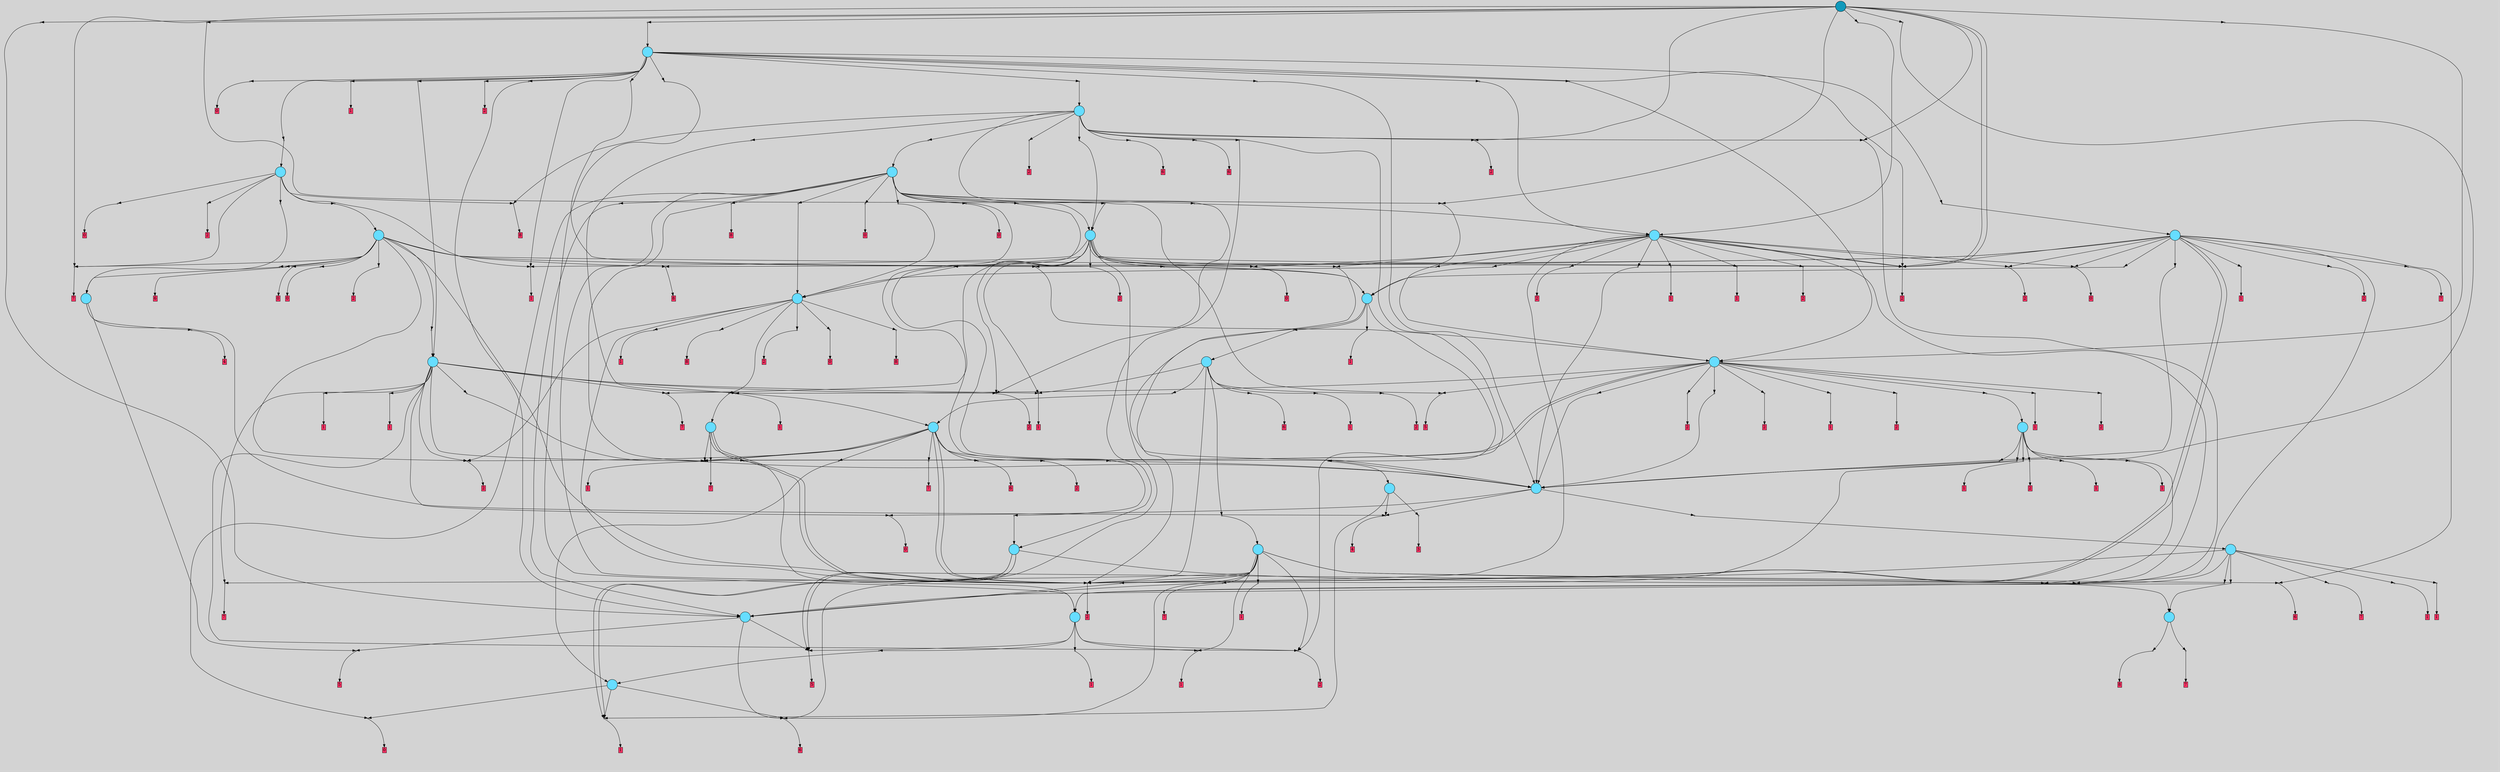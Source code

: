 // File exported with GEGELATI v1.3.1
// On the 2024-04-14 01:15:12
// With the File::TPGGraphDotExporter
digraph{
	graph[pad = "0.212, 0.055" bgcolor = lightgray]
	node[shape=circle style = filled label = ""]
		T0 [fillcolor="#66ddff"]
		T3 [fillcolor="#66ddff"]
		T4 [fillcolor="#66ddff"]
		T5 [fillcolor="#66ddff"]
		T7 [fillcolor="#66ddff"]
		T11 [fillcolor="#66ddff"]
		T31 [fillcolor="#66ddff"]
		T152 [fillcolor="#66ddff"]
		T160 [fillcolor="#66ddff"]
		T167 [fillcolor="#66ddff"]
		T172 [fillcolor="#66ddff"]
		T178 [fillcolor="#66ddff"]
		T216 [fillcolor="#66ddff"]
		T262 [fillcolor="#66ddff"]
		T268 [fillcolor="#66ddff"]
		T277 [fillcolor="#66ddff"]
		T289 [fillcolor="#66ddff"]
		T319 [fillcolor="#66ddff"]
		T435 [fillcolor="#66ddff"]
		T459 [fillcolor="#66ddff"]
		T487 [fillcolor="#66ddff"]
		T490 [fillcolor="#66ddff"]
		T537 [fillcolor="#66ddff"]
		T582 [fillcolor="#66ddff"]
		T608 [fillcolor="#66ddff"]
		T660 [fillcolor="#66ddff"]
		T726 [fillcolor="#1199bb"]
		P15915 [fillcolor="#cccccc" shape=point] //
		I15915 [shape=box style=invis label="4|6&4|3#4|4#4|0#4|5&#92;n7|3&3|1#2|7#3|0#4|5&#92;n2|6&1|0#4|4#0|0#4|0&#92;n3|5&0|1#4|2#3|0#3|7&#92;n3|3&4|3#2|0#0|7#0|1&#92;n3|4&4|2#0|7#4|4#3|0&#92;n1|3&0|1#2|1#2|4#0|2&#92;n7|2&4|6#2|3#3|4#2|6&#92;n2|7&2|0#2|6#0|7#4|1&#92;n"]
		P15915 -> I15915[style=invis]
		A9990 [fillcolor="#ff3366" shape=box margin=0.03 width=0 height=0 label="0"]
		T0 -> P15915 -> A9990
		P15916 [fillcolor="#cccccc" shape=point] //
		I15916 [shape=box style=invis label="3|1&2|7#0|3#1|5#1|7&#92;n7|7&3|0#3|7#0|0#2|0&#92;n5|0&1|4#2|6#4|6#4|4&#92;n3|3&2|4#1|1#4|0#4|3&#92;n4|7&1|6#4|5#0|0#0|3&#92;n6|6&1|6#0|7#1|4#3|3&#92;n"]
		P15916 -> I15916[style=invis]
		A9991 [fillcolor="#ff3366" shape=box margin=0.03 width=0 height=0 label="1"]
		T0 -> P15916 -> A9991
		P15917 [fillcolor="#cccccc" shape=point] //
		I15917 [shape=box style=invis label="7|1&3|3#3|3#0|7#4|3&#92;n7|7&1|7#0|6#2|3#4|5&#92;n1|0&3|3#2|0#1|0#2|3&#92;n7|7&1|4#2|7#3|0#2|3&#92;n0|7&2|1#2|5#1|4#0|4&#92;n1|6&2|2#1|7#3|0#4|3&#92;n2|3&4|2#1|5#1|5#1|3&#92;n0|2&1|2#3|0#3|4#1|6&#92;n"]
		P15917 -> I15917[style=invis]
		A9992 [fillcolor="#ff3366" shape=box margin=0.03 width=0 height=0 label="3"]
		T3 -> P15917 -> A9992
		P15918 [fillcolor="#cccccc" shape=point] //
		I15918 [shape=box style=invis label="3|3&3|5#2|0#3|2#4|0&#92;n1|1&2|2#2|2#3|2#3|0&#92;n4|2&1|1#4|7#0|0#0|4&#92;n0|6&0|3#1|0#2|0#0|2&#92;n7|7&3|0#0|7#4|1#4|3&#92;n0|3&1|7#2|3#3|2#2|4&#92;n6|6&2|5#0|0#3|3#1|2&#92;n3|0&1|5#4|6#2|7#0|1&#92;n1|3&1|2#2|1#0|7#4|4&#92;n6|2&0|4#1|3#3|0#1|6&#92;n"]
		P15918 -> I15918[style=invis]
		A9993 [fillcolor="#ff3366" shape=box margin=0.03 width=0 height=0 label="4"]
		T3 -> P15918 -> A9993
		P15919 [fillcolor="#cccccc" shape=point] //
		I15919 [shape=box style=invis label="5|5&2|2#2|5#2|7#0|1&#92;n5|2&0|7#0|3#0|3#1|4&#92;n5|2&2|0#3|1#4|3#0|6&#92;n5|1&3|2#4|5#3|5#0|4&#92;n4|3&1|1#0|6#4|4#3|2&#92;n3|5&1|5#2|6#3|0#3|5&#92;n4|2&1|6#2|1#4|1#4|4&#92;n"]
		P15919 -> I15919[style=invis]
		A9994 [fillcolor="#ff3366" shape=box margin=0.03 width=0 height=0 label="4"]
		T4 -> P15919 -> A9994
		P15920 [fillcolor="#cccccc" shape=point] //
		I15920 [shape=box style=invis label="1|6&1|7#1|4#1|6#3|3&#92;n2|0&1|3#4|5#4|4#0|0&#92;n0|3&1|6#2|4#4|2#2|1&#92;n5|7&1|0#3|6#1|3#1|4&#92;n"]
		P15920 -> I15920[style=invis]
		A9995 [fillcolor="#ff3366" shape=box margin=0.03 width=0 height=0 label="5"]
		T4 -> P15920 -> A9995
		P15921 [fillcolor="#cccccc" shape=point] //
		I15921 [shape=box style=invis label="4|2&0|5#1|7#1|7#4|4&#92;n1|1&3|0#4|3#0|5#1|6&#92;n3|0&1|5#3|5#4|7#0|0&#92;n5|6&3|5#4|2#0|7#2|2&#92;n5|4&2|7#1|6#0|0#4|6&#92;n2|4&3|2#3|7#2|4#3|2&#92;n6|2&4|1#1|1#1|4#1|6&#92;n2|4&1|5#3|0#3|4#2|4&#92;n6|6&2|5#4|7#1|6#0|7&#92;n"]
		P15921 -> I15921[style=invis]
		A9996 [fillcolor="#ff3366" shape=box margin=0.03 width=0 height=0 label="5"]
		T5 -> P15921 -> A9996
		P15922 [fillcolor="#cccccc" shape=point] //
		I15922 [shape=box style=invis label="6|0&0|1#0|7#4|0#2|7&#92;n7|6&3|4#0|3#3|0#2|6&#92;n6|4&3|6#1|0#2|2#1|7&#92;n7|1&2|3#4|5#2|4#4|6&#92;n"]
		P15922 -> I15922[style=invis]
		A9997 [fillcolor="#ff3366" shape=box margin=0.03 width=0 height=0 label="6"]
		T5 -> P15922 -> A9997
		P15923 [fillcolor="#cccccc" shape=point] //
		I15923 [shape=box style=invis label="7|2&2|4#3|5#2|6#1|4&#92;n1|2&3|7#4|5#1|4#4|2&#92;n3|7&4|3#4|5#4|1#3|6&#92;n"]
		P15923 -> I15923[style=invis]
		A9998 [fillcolor="#ff3366" shape=box margin=0.03 width=0 height=0 label="7"]
		T7 -> P15923 -> A9998
		P15924 [fillcolor="#cccccc" shape=point] //
		I15924 [shape=box style=invis label="7|5&0|3#0|2#0|6#1|0&#92;n2|0&4|0#1|4#3|5#1|6&#92;n3|3&1|1#1|2#1|3#0|4&#92;n0|4&3|3#0|6#0|7#1|0&#92;n5|7&2|4#3|6#0|7#2|1&#92;n0|1&3|5#0|1#4|7#3|2&#92;n0|3&1|2#4|7#1|1#0|0&#92;n3|3&1|6#2|0#0|1#0|3&#92;n3|6&1|6#0|3#1|2#2|3&#92;n3|5&2|1#2|5#3|0#4|5&#92;n"]
		P15924 -> I15924[style=invis]
		A9999 [fillcolor="#ff3366" shape=box margin=0.03 width=0 height=0 label="8"]
		T7 -> P15924 -> A9999
		T0 -> P15922
		T3 -> P15916
		T4 -> P15918
		T5 -> P15920
		P15925 [fillcolor="#cccccc" shape=point] //
		I15925 [shape=box style=invis label="5|0&3|4#4|7#1|7#3|5&#92;n6|5&4|6#1|6#2|6#0|5&#92;n7|7&4|0#4|5#3|6#3|3&#92;n2|7&0|6#1|2#3|6#1|1&#92;n6|7&0|0#0|1#4|2#0|7&#92;n4|4&1|6#4|5#1|4#0|6&#92;n2|6&1|1#4|7#1|2#2|6&#92;n"]
		P15925 -> I15925[style=invis]
		A10000 [fillcolor="#ff3366" shape=box margin=0.03 width=0 height=0 label="1"]
		T11 -> P15925 -> A10000
		P15926 [fillcolor="#cccccc" shape=point] //
		I15926 [shape=box style=invis label="1|4&0|2#1|4#1|7#0|4&#92;n"]
		P15926 -> I15926[style=invis]
		A10001 [fillcolor="#ff3366" shape=box margin=0.03 width=0 height=0 label="2"]
		T11 -> P15926 -> A10001
		T11 -> P15921
		P15927 [fillcolor="#cccccc" shape=point] //
		I15927 [shape=box style=invis label="0|6&2|0#3|7#0|5#4|5&#92;n6|4&3|6#1|0#2|2#1|7&#92;n7|6&3|4#0|3#3|0#2|6&#92;n7|1&2|3#4|5#2|4#4|6&#92;n"]
		P15927 -> I15927[style=invis]
		T11 -> P15927 -> T0
		P15928 [fillcolor="#cccccc" shape=point] //
		I15928 [shape=box style=invis label="3|1&2|7#0|3#1|5#1|7&#92;n7|7&3|0#3|7#0|0#2|0&#92;n5|0&1|4#0|6#4|6#4|4&#92;n6|7&1|2#4|0#3|1#2|5&#92;n3|3&2|4#1|1#4|0#4|3&#92;n4|7&1|6#4|5#0|0#0|3&#92;n"]
		P15928 -> I15928[style=invis]
		A10002 [fillcolor="#ff3366" shape=box margin=0.03 width=0 height=0 label="1"]
		T11 -> P15928 -> A10002
		P15929 [fillcolor="#cccccc" shape=point] //
		I15929 [shape=box style=invis label="4|7&2|6#1|5#3|5#3|3&#92;n7|7&1|1#4|6#0|1#3|7&#92;n1|5&0|5#0|6#1|2#3|5&#92;n0|0&4|5#0|7#0|4#0|1&#92;n4|7&1|0#3|6#1|4#3|4&#92;n1|7&4|0#1|1#1|0#3|0&#92;n2|2&0|7#1|3#4|3#1|7&#92;n1|1&0|1#2|0#0|3#4|4&#92;n"]
		P15929 -> I15929[style=invis]
		T31 -> P15929 -> T7
		T31 -> P15921
		T31 -> P15916
		T31 -> P15916
		T31 -> P15921
		P15930 [fillcolor="#cccccc" shape=point] //
		I15930 [shape=box style=invis label="6|0&3|5#2|6#4|0#0|0&#92;n3|4&0|2#1|4#1|7#0|4&#92;n4|2&2|7#1|7#0|2#2|2&#92;n"]
		P15930 -> I15930[style=invis]
		A10003 [fillcolor="#ff3366" shape=box margin=0.03 width=0 height=0 label="2"]
		T152 -> P15930 -> A10003
		P15931 [fillcolor="#cccccc" shape=point] //
		I15931 [shape=box style=invis label="7|5&3|7#2|4#3|7#3|3&#92;n6|0&3|4#0|6#4|7#4|4&#92;n4|6&2|4#3|4#2|3#1|1&#92;n0|4&1|0#1|4#2|2#0|5&#92;n"]
		P15931 -> I15931[style=invis]
		A10004 [fillcolor="#ff3366" shape=box margin=0.03 width=0 height=0 label="1"]
		T152 -> P15931 -> A10004
		P15932 [fillcolor="#cccccc" shape=point] //
		I15932 [shape=box style=invis label="7|1&1|3#3|6#4|6#0|1&#92;n0|0&0|7#3|2#0|0#0|4&#92;n2|6&1|6#0|5#4|1#0|5&#92;n"]
		P15932 -> I15932[style=invis]
		A10005 [fillcolor="#ff3366" shape=box margin=0.03 width=0 height=0 label="7"]
		T152 -> P15932 -> A10005
		P15933 [fillcolor="#cccccc" shape=point] //
		I15933 [shape=box style=invis label="0|1&1|4#3|3#4|2#4|2&#92;n1|2&1|1#0|6#4|4#0|0&#92;n0|0&3|6#1|1#1|2#2|7&#92;n7|2&4|7#1|4#0|6#2|7&#92;n"]
		P15933 -> I15933[style=invis]
		T152 -> P15933 -> T11
		T152 -> P15930
		T160 -> P15930
		P15934 [fillcolor="#cccccc" shape=point] //
		I15934 [shape=box style=invis label="6|0&3|4#0|6#4|7#4|4&#92;n7|6&3|2#2|3#2|1#2|7&#92;n7|5&3|7#2|4#3|7#3|3&#92;n0|4&1|0#1|4#2|2#1|5&#92;n"]
		P15934 -> I15934[style=invis]
		A10006 [fillcolor="#ff3366" shape=box margin=0.03 width=0 height=0 label="1"]
		T160 -> P15934 -> A10006
		P15935 [fillcolor="#cccccc" shape=point] //
		I15935 [shape=box style=invis label="1|4&0|2#3|4#1|7#0|4&#92;n1|5&3|4#0|6#4|1#2|2&#92;n"]
		P15935 -> I15935[style=invis]
		T160 -> P15935 -> T5
		P15936 [fillcolor="#cccccc" shape=point] //
		I15936 [shape=box style=invis label="6|4&3|5#0|6#2|1#0|7&#92;n4|0&4|4#3|1#4|4#0|3&#92;n7|6&1|0#2|4#3|3#1|2&#92;n3|2&2|7#2|2#3|6#2|2&#92;n"]
		P15936 -> I15936[style=invis]
		A10007 [fillcolor="#ff3366" shape=box margin=0.03 width=0 height=0 label="7"]
		T160 -> P15936 -> A10007
		P15937 [fillcolor="#cccccc" shape=point] //
		I15937 [shape=box style=invis label="1|1&0|5#3|1#3|4#0|2&#92;n7|5&3|7#0|3#1|0#1|1&#92;n0|0&0|2#3|2#1|5#0|4&#92;n"]
		P15937 -> I15937[style=invis]
		T160 -> P15937 -> T7
		P15938 [fillcolor="#cccccc" shape=point] //
		I15938 [shape=box style=invis label="3|2&1|1#2|4#1|1#3|5&#92;n3|1&3|7#1|6#3|7#1|6&#92;n4|7&3|7#0|2#4|6#1|7&#92;n3|7&2|0#0|2#1|0#4|2&#92;n1|4&0|0#2|0#0|3#4|4&#92;n2|2&0|7#1|3#4|3#1|7&#92;n0|0&2|1#1|3#2|0#0|1&#92;n7|4&1|3#2|3#2|7#1|4&#92;n0|5&4|5#3|1#0|1#1|5&#92;n4|7&1|0#4|6#1|3#3|3&#92;n"]
		P15938 -> I15938[style=invis]
		T160 -> P15938 -> T11
		P15939 [fillcolor="#cccccc" shape=point] //
		I15939 [shape=box style=invis label="7|0&3|0#3|7#0|0#2|0&#92;n3|1&2|7#0|3#1|5#4|7&#92;n3|3&2|4#1|1#4|0#4|3&#92;n4|7&1|6#0|5#0|0#0|3&#92;n4|3&3|3#0|5#2|6#0|7&#92;n"]
		P15939 -> I15939[style=invis]
		A10008 [fillcolor="#ff3366" shape=box margin=0.03 width=0 height=0 label="1"]
		T160 -> P15939 -> A10008
		P15940 [fillcolor="#cccccc" shape=point] //
		I15940 [shape=box style=invis label="1|4&0|2#3|4#2|7#3|4&#92;n3|5&3|0#0|4#1|7#0|0&#92;n3|0&2|2#4|1#2|2#4|4&#92;n"]
		P15940 -> I15940[style=invis]
		T167 -> P15940 -> T5
		P15941 [fillcolor="#cccccc" shape=point] //
		I15941 [shape=box style=invis label="4|2&2|4#3|5#1|6#3|5&#92;n5|0&0|5#1|1#1|2#1|1&#92;n5|1&0|7#2|6#4|1#4|5&#92;n"]
		P15941 -> I15941[style=invis]
		A10009 [fillcolor="#ff3366" shape=box margin=0.03 width=0 height=0 label="7"]
		T167 -> P15941 -> A10009
		T167 -> P15926
		T167 -> P15925
		P15942 [fillcolor="#cccccc" shape=point] //
		I15942 [shape=box style=invis label="4|5&1|5#4|2#0|3#4|5&#92;n1|4&3|1#0|1#2|3#0|4&#92;n6|7&0|0#0|1#4|1#0|0&#92;n6|0&3|4#4|7#1|1#0|5&#92;n2|7&3|6#1|2#3|6#1|1&#92;n"]
		P15942 -> I15942[style=invis]
		A10010 [fillcolor="#ff3366" shape=box margin=0.03 width=0 height=0 label="1"]
		T167 -> P15942 -> A10010
		T167 -> P15930
		P15943 [fillcolor="#cccccc" shape=point] //
		I15943 [shape=box style=invis label="1|2&3|5#4|5#1|4#4|2&#92;n0|2&0|4#3|5#0|4#3|6&#92;n6|0&0|2#3|4#2|7#2|7&#92;n0|4&3|1#0|2#2|0#1|7&#92;n"]
		P15943 -> I15943[style=invis]
		A10011 [fillcolor="#ff3366" shape=box margin=0.03 width=0 height=0 label="7"]
		T167 -> P15943 -> A10011
		T167 -> P15922
		T167 -> P15935
		P15944 [fillcolor="#cccccc" shape=point] //
		I15944 [shape=box style=invis label="3|1&3|2#4|6#4|6#4|7&#92;n2|7&4|5#1|2#3|2#3|7&#92;n3|7&3|3#3|7#1|3#4|4&#92;n3|4&2|7#0|1#2|2#1|4&#92;n3|5&3|0#1|5#4|7#4|5&#92;n"]
		P15944 -> I15944[style=invis]
		A10012 [fillcolor="#ff3366" shape=box margin=0.03 width=0 height=0 label="6"]
		T167 -> P15944 -> A10012
		P15945 [fillcolor="#cccccc" shape=point] //
		I15945 [shape=box style=invis label="7|5&3|0#2|7#3|5#0|6&#92;n1|0&3|4#4|3#0|6#3|4&#92;n2|3&1|3#0|3#4|4#0|6&#92;n"]
		P15945 -> I15945[style=invis]
		A10013 [fillcolor="#ff3366" shape=box margin=0.03 width=0 height=0 label="2"]
		T172 -> P15945 -> A10013
		P15946 [fillcolor="#cccccc" shape=point] //
		I15946 [shape=box style=invis label="4|0&2|2#0|3#4|4#1|1&#92;n6|4&1|6#2|1#2|2#1|0&#92;n2|6&2|2#0|2#3|3#4|3&#92;n6|6&3|0#2|2#2|5#4|2&#92;n"]
		P15946 -> I15946[style=invis]
		A10014 [fillcolor="#ff3366" shape=box margin=0.03 width=0 height=0 label="0"]
		T172 -> P15946 -> A10014
		P15947 [fillcolor="#cccccc" shape=point] //
		I15947 [shape=box style=invis label="4|2&3|7#1|7#0|2#2|2&#92;n3|4&0|2#1|4#1|7#0|4&#92;n6|0&3|5#2|6#4|0#0|0&#92;n5|7&4|1#0|6#3|4#0|5&#92;n"]
		P15947 -> I15947[style=invis]
		A10015 [fillcolor="#ff3366" shape=box margin=0.03 width=0 height=0 label="2"]
		T172 -> P15947 -> A10015
		P15948 [fillcolor="#cccccc" shape=point] //
		I15948 [shape=box style=invis label="3|2&1|1#2|4#1|1#3|5&#92;n3|1&3|7#1|6#3|7#1|6&#92;n4|7&1|0#4|6#1|3#3|4&#92;n1|4&0|0#2|0#0|3#4|4&#92;n2|2&0|7#1|3#4|3#1|7&#92;n1|2&4|4#4|4#1|7#3|1&#92;n0|0&2|1#1|3#2|0#0|6&#92;n3|7&2|0#0|2#1|0#4|2&#92;n0|5&4|5#3|1#0|1#1|5&#92;n"]
		P15948 -> I15948[style=invis]
		A10016 [fillcolor="#ff3366" shape=box margin=0.03 width=0 height=0 label="8"]
		T172 -> P15948 -> A10016
		P15949 [fillcolor="#cccccc" shape=point] //
		I15949 [shape=box style=invis label="6|3&4|7#0|0#0|0#2|5&#92;n7|0&1|0#4|2#0|6#2|6&#92;n6|1&1|0#4|0#2|6#3|3&#92;n0|7&4|4#1|7#2|4#2|2&#92;n7|7&0|3#0|4#3|2#1|1&#92;n2|1&1|4#0|5#4|5#0|6&#92;n0|6&2|3#3|7#0|7#1|2&#92;n6|7&1|2#4|6#1|5#1|2&#92;n"]
		P15949 -> I15949[style=invis]
		T172 -> P15949 -> T152
		P15950 [fillcolor="#cccccc" shape=point] //
		I15950 [shape=box style=invis label="7|5&4|5#3|4#4|0#4|3&#92;n6|5&4|6#1|6#2|6#0|5&#92;n2|7&0|6#1|2#3|6#1|1&#92;n5|0&3|4#4|7#1|7#3|5&#92;n6|7&0|0#0|1#4|2#0|7&#92;n4|4&1|6#4|5#1|4#0|6&#92;n2|4&1|1#4|7#1|2#2|6&#92;n"]
		P15950 -> I15950[style=invis]
		A10017 [fillcolor="#ff3366" shape=box margin=0.03 width=0 height=0 label="1"]
		T172 -> P15950 -> A10017
		T172 -> P15930
		P15951 [fillcolor="#cccccc" shape=point] //
		I15951 [shape=box style=invis label="3|2&1|1#2|4#1|1#3|5&#92;n1|4&0|0#2|0#0|3#4|4&#92;n3|7&2|0#0|2#1|0#4|7&#92;n3|1&3|7#1|6#3|7#1|6&#92;n2|2&0|7#1|3#4|3#1|7&#92;n0|0&2|1#1|3#2|0#0|1&#92;n7|6&2|6#4|4#4|4#2|0&#92;n4|7&1|0#4|6#1|3#3|4&#92;n0|5&4|5#3|1#0|1#1|5&#92;n"]
		P15951 -> I15951[style=invis]
		A10018 [fillcolor="#ff3366" shape=box margin=0.03 width=0 height=0 label="8"]
		T172 -> P15951 -> A10018
		P15952 [fillcolor="#cccccc" shape=point] //
		I15952 [shape=box style=invis label="7|4&1|3#2|3#2|7#1|4&#92;n5|6&4|4#0|2#4|4#4|6&#92;n3|7&2|0#0|2#1|0#4|2&#92;n1|4&0|0#2|0#0|3#4|4&#92;n4|7&3|1#0|2#4|6#1|7&#92;n2|2&0|7#1|3#4|3#1|7&#92;n0|0&2|3#1|3#2|0#0|1&#92;n3|2&1|1#2|4#1|1#3|5&#92;n0|5&4|5#3|1#0|1#1|5&#92;n4|7&1|0#4|6#1|3#3|3&#92;n"]
		P15952 -> I15952[style=invis]
		T178 -> P15952 -> T160
		T178 -> P15918
		P15953 [fillcolor="#cccccc" shape=point] //
		I15953 [shape=box style=invis label="6|6&3|6#2|2#3|5#4|2&#92;n2|6&0|5#0|6#1|2#0|7&#92;n2|6&2|2#2|2#3|3#4|3&#92;n"]
		P15953 -> I15953[style=invis]
		A10019 [fillcolor="#ff3366" shape=box margin=0.03 width=0 height=0 label="0"]
		T178 -> P15953 -> A10019
		T216 -> P15930
		P15954 [fillcolor="#cccccc" shape=point] //
		I15954 [shape=box style=invis label="3|2&3|0#3|6#0|6#4|7&#92;n3|0&0|6#2|4#0|2#3|0&#92;n0|4&3|5#1|3#3|3#3|3&#92;n6|5&2|4#4|3#3|7#2|4&#92;n1|0&1|0#1|3#1|5#0|6&#92;n2|7&4|5#1|2#4|1#3|7&#92;n"]
		P15954 -> I15954[style=invis]
		A10020 [fillcolor="#ff3366" shape=box margin=0.03 width=0 height=0 label="6"]
		T216 -> P15954 -> A10020
		P15955 [fillcolor="#cccccc" shape=point] //
		I15955 [shape=box style=invis label="4|1&0|3#0|6#0|5#4|3&#92;n0|1&4|0#1|3#3|5#3|3&#92;n6|1&2|0#2|4#3|4#2|0&#92;n4|0&4|5#2|0#2|3#1|7&#92;n6|4&4|7#3|7#4|7#4|7&#92;n"]
		P15955 -> I15955[style=invis]
		T216 -> P15955 -> T178
		P15956 [fillcolor="#cccccc" shape=point] //
		I15956 [shape=box style=invis label="3|3&0|1#1|3#1|7#2|1&#92;n5|0&2|7#0|2#2|1#3|3&#92;n2|6&3|1#1|6#4|3#3|2&#92;n"]
		P15956 -> I15956[style=invis]
		A10021 [fillcolor="#ff3366" shape=box margin=0.03 width=0 height=0 label="2"]
		T216 -> P15956 -> A10021
		P15957 [fillcolor="#cccccc" shape=point] //
		I15957 [shape=box style=invis label="5|7&0|5#0|0#0|4#2|1&#92;n7|2&2|4#2|5#2|6#1|4&#92;n1|2&3|7#4|5#1|4#4|2&#92;n"]
		P15957 -> I15957[style=invis]
		A10022 [fillcolor="#ff3366" shape=box margin=0.03 width=0 height=0 label="7"]
		T216 -> P15957 -> A10022
		T216 -> P15947
		T216 -> P15931
		T216 -> P15931
		T216 -> P15930
		P15958 [fillcolor="#cccccc" shape=point] //
		I15958 [shape=box style=invis label="5|0&3|4#4|7#1|7#3|5&#92;n6|5&4|6#1|6#2|6#0|5&#92;n7|7&4|0#4|5#3|6#3|3&#92;n4|4&1|6#4|5#1|4#0|6&#92;n2|6&1|1#4|7#1|2#2|6&#92;n6|7&0|0#0|1#4|5#0|7&#92;n3|5&3|7#3|4#1|4#4|7&#92;n"]
		P15958 -> I15958[style=invis]
		T216 -> P15958 -> T0
		T262 -> P15930
		P15959 [fillcolor="#cccccc" shape=point] //
		I15959 [shape=box style=invis label="2|5&3|4#2|3#4|7#1|6&#92;n5|0&2|5#3|4#0|3#0|4&#92;n3|2&0|0#4|2#3|2#0|1&#92;n5|1&2|1#3|5#4|1#0|7&#92;n"]
		P15959 -> I15959[style=invis]
		A10023 [fillcolor="#ff3366" shape=box margin=0.03 width=0 height=0 label="6"]
		T262 -> P15959 -> A10023
		P15960 [fillcolor="#cccccc" shape=point] //
		I15960 [shape=box style=invis label="5|2&3|0#3|0#2|2#1|3&#92;n0|4&1|5#4|4#2|1#0|7&#92;n3|4&1|1#2|2#3|7#2|6&#92;n7|6&4|1#1|0#3|6#4|3&#92;n2|0&2|1#3|1#0|7#4|7&#92;n1|2&4|6#2|7#2|0#4|5&#92;n4|6&3|4#4|5#3|2#2|1&#92;n2|2&3|1#4|1#4|4#3|3&#92;n"]
		P15960 -> I15960[style=invis]
		A10024 [fillcolor="#ff3366" shape=box margin=0.03 width=0 height=0 label="1"]
		T262 -> P15960 -> A10024
		P15961 [fillcolor="#cccccc" shape=point] //
		I15961 [shape=box style=invis label="3|2&1|1#2|4#1|1#3|5&#92;n1|4&0|0#2|0#0|3#4|4&#92;n3|1&3|7#1|6#3|7#1|6&#92;n2|2&0|7#1|3#4|3#1|7&#92;n4|7&3|0#4|6#1|3#3|4&#92;n7|6&2|6#4|4#4|4#2|0&#92;n0|0&2|1#1|3#2|0#0|1&#92;n0|5&4|5#3|1#0|1#1|5&#92;n"]
		P15961 -> I15961[style=invis]
		T262 -> P15961 -> T216
		P15962 [fillcolor="#cccccc" shape=point] //
		I15962 [shape=box style=invis label="3|0&1|3#4|6#3|4#3|0&#92;n7|6&1|5#4|3#1|2#2|2&#92;n3|6&0|5#4|2#1|5#4|2&#92;n6|4&2|4#4|3#2|2#1|2&#92;n"]
		P15962 -> I15962[style=invis]
		T262 -> P15962 -> T167
		P15963 [fillcolor="#cccccc" shape=point] //
		I15963 [shape=box style=invis label="6|0&0|5#2|6#4|6#0|0&#92;n"]
		P15963 -> I15963[style=invis]
		A10025 [fillcolor="#ff3366" shape=box margin=0.03 width=0 height=0 label="2"]
		T262 -> P15963 -> A10025
		P15964 [fillcolor="#cccccc" shape=point] //
		I15964 [shape=box style=invis label="5|0&3|4#4|7#1|7#3|5&#92;n6|5&4|6#1|6#2|6#0|5&#92;n2|6&1|1#4|7#1|2#2|6&#92;n6|7&0|0#0|1#4|2#0|7&#92;n4|7&1|6#4|5#1|4#0|6&#92;n7|7&4|0#4|5#3|6#3|3&#92;n"]
		P15964 -> I15964[style=invis]
		A10026 [fillcolor="#ff3366" shape=box margin=0.03 width=0 height=0 label="1"]
		T262 -> P15964 -> A10026
		P15965 [fillcolor="#cccccc" shape=point] //
		I15965 [shape=box style=invis label="0|0&2|2#4|6#4|6#1|4&#92;n5|1&0|7#2|6#4|1#4|5&#92;n6|2&2|4#3|5#1|6#3|5&#92;n"]
		P15965 -> I15965[style=invis]
		A10027 [fillcolor="#ff3366" shape=box margin=0.03 width=0 height=0 label="7"]
		T268 -> P15965 -> A10027
		T268 -> P15926
		T268 -> P15964
		P15966 [fillcolor="#cccccc" shape=point] //
		I15966 [shape=box style=invis label="6|0&3|4#4|7#1|1#0|5&#92;n1|4&3|6#0|1#2|3#0|4&#92;n2|7&0|6#1|2#3|6#1|1&#92;n4|5&1|5#4|2#0|3#4|5&#92;n6|7&0|0#0|1#4|1#0|0&#92;n"]
		P15966 -> I15966[style=invis]
		A10028 [fillcolor="#ff3366" shape=box margin=0.03 width=0 height=0 label="1"]
		T268 -> P15966 -> A10028
		P15967 [fillcolor="#cccccc" shape=point] //
		I15967 [shape=box style=invis label="2|6&3|6#1|6#4|3#3|2&#92;n4|2&0|7#1|7#0|2#2|2&#92;n6|0&3|5#2|6#4|0#0|0&#92;n"]
		P15967 -> I15967[style=invis]
		A10029 [fillcolor="#ff3366" shape=box margin=0.03 width=0 height=0 label="2"]
		T268 -> P15967 -> A10029
		P15968 [fillcolor="#cccccc" shape=point] //
		I15968 [shape=box style=invis label="4|0&4|5#2|0#2|3#1|7&#92;n4|1&1|3#0|6#0|5#4|3&#92;n6|1&2|0#2|4#3|4#1|0&#92;n"]
		P15968 -> I15968[style=invis]
		T268 -> P15968 -> T178
		T268 -> P15947
		T268 -> P15941
		T268 -> P15931
		P15969 [fillcolor="#cccccc" shape=point] //
		I15969 [shape=box style=invis label="7|6&0|5#0|6#1|6#3|1&#92;n2|0&3|7#4|6#3|6#1|7&#92;n3|2&0|7#4|0#1|6#3|4&#92;n1|3&0|3#1|2#0|0#1|1&#92;n7|2&2|3#0|2#1|0#4|4&#92;n"]
		P15969 -> I15969[style=invis]
		A10030 [fillcolor="#ff3366" shape=box margin=0.03 width=0 height=0 label="1"]
		T268 -> P15969 -> A10030
		T268 -> P15953
		P15970 [fillcolor="#cccccc" shape=point] //
		I15970 [shape=box style=invis label="7|5&3|7#2|4#3|4#3|3&#92;n0|0&1|0#1|4#2|2#0|5&#92;n4|6&2|4#3|4#2|3#1|1&#92;n"]
		P15970 -> I15970[style=invis]
		A10031 [fillcolor="#ff3366" shape=box margin=0.03 width=0 height=0 label="1"]
		T268 -> P15970 -> A10031
		P15971 [fillcolor="#cccccc" shape=point] //
		I15971 [shape=box style=invis label="3|0&2|2#4|1#2|2#4|4&#92;n1|4&0|2#3|0#2|7#4|4&#92;n"]
		P15971 -> I15971[style=invis]
		T277 -> P15971 -> T5
		P15972 [fillcolor="#cccccc" shape=point] //
		I15972 [shape=box style=invis label="6|0&3|4#4|7#1|1#0|5&#92;n1|4&3|1#0|1#2|3#0|4&#92;n4|5&1|5#4|2#0|3#4|5&#92;n5|7&0|0#0|1#4|1#0|0&#92;n"]
		P15972 -> I15972[style=invis]
		A10032 [fillcolor="#ff3366" shape=box margin=0.03 width=0 height=0 label="1"]
		T277 -> P15972 -> A10032
		P15973 [fillcolor="#cccccc" shape=point] //
		I15973 [shape=box style=invis label="3|4&0|1#1|4#1|7#0|4&#92;n6|0&3|5#2|6#4|0#0|0&#92;n"]
		P15973 -> I15973[style=invis]
		A10033 [fillcolor="#ff3366" shape=box margin=0.03 width=0 height=0 label="2"]
		T277 -> P15973 -> A10033
		P15974 [fillcolor="#cccccc" shape=point] //
		I15974 [shape=box style=invis label="4|4&1|6#4|5#1|4#0|6&#92;n6|5&4|6#2|6#2|6#0|5&#92;n4|0&3|5#1|0#1|7#4|3&#92;n2|6&1|0#4|1#1|2#2|2&#92;n7|0&2|5#0|5#2|2#4|4&#92;n5|0&0|6#1|4#4|4#3|4&#92;n6|2&2|7#3|4#2|3#4|6&#92;n"]
		P15974 -> I15974[style=invis]
		A10034 [fillcolor="#ff3366" shape=box margin=0.03 width=0 height=0 label="1"]
		T277 -> P15974 -> A10034
		P15975 [fillcolor="#cccccc" shape=point] //
		I15975 [shape=box style=invis label="1|1&2|7#2|2#0|6#1|0&#92;n4|0&3|7#4|1#4|5#0|2&#92;n"]
		P15975 -> I15975[style=invis]
		T277 -> P15975 -> T178
		P15976 [fillcolor="#cccccc" shape=point] //
		I15976 [shape=box style=invis label="5|2&3|0#3|0#2|2#1|3&#92;n7|6&2|1#1|0#2|6#4|3&#92;n2|0&2|1#3|1#0|7#4|7&#92;n1|2&4|6#2|7#2|0#4|5&#92;n2|2&3|1#4|1#4|4#3|3&#92;n4|6&3|4#4|5#3|2#2|1&#92;n5|3&0|7#2|5#1|6#1|4&#92;n"]
		P15976 -> I15976[style=invis]
		A10035 [fillcolor="#ff3366" shape=box margin=0.03 width=0 height=0 label="1"]
		T277 -> P15976 -> A10035
		T277 -> P15929
		P15977 [fillcolor="#cccccc" shape=point] //
		I15977 [shape=box style=invis label="1|3&1|0#1|3#1|5#0|6&#92;n3|0&4|6#2|4#0|2#3|0&#92;n0|4&3|5#1|3#1|3#3|3&#92;n6|5&2|4#4|3#3|7#2|4&#92;n3|2&3|0#3|6#0|6#4|7&#92;n"]
		P15977 -> I15977[style=invis]
		T289 -> P15977 -> T262
		P15978 [fillcolor="#cccccc" shape=point] //
		I15978 [shape=box style=invis label="7|1&3|1#4|7#1|7#0|7&#92;n1|4&3|1#0|1#2|3#0|4&#92;n2|7&0|6#1|2#3|6#0|1&#92;n4|5&1|5#4|2#0|3#4|5&#92;n6|0&3|4#4|7#1|1#0|5&#92;n"]
		P15978 -> I15978[style=invis]
		A10036 [fillcolor="#ff3366" shape=box margin=0.03 width=0 height=0 label="1"]
		T289 -> P15978 -> A10036
		T289 -> P15926
		T289 -> P15930
		P15979 [fillcolor="#cccccc" shape=point] //
		I15979 [shape=box style=invis label="3|0&2|4#2|2#0|5#1|3&#92;n4|3&4|4#3|5#4|3#2|3&#92;n6|2&0|5#2|6#2|1#2|5&#92;n"]
		P15979 -> I15979[style=invis]
		A10037 [fillcolor="#ff3366" shape=box margin=0.03 width=0 height=0 label="2"]
		T319 -> P15979 -> A10037
		P15980 [fillcolor="#cccccc" shape=point] //
		I15980 [shape=box style=invis label="5|0&3|4#4|7#1|7#3|5&#92;n6|7&0|0#0|1#4|6#0|7&#92;n0|2&1|1#4|0#3|0#4|4&#92;n2|6&1|1#4|7#1|2#2|6&#92;n4|7&1|6#4|5#1|4#0|6&#92;n2|5&4|6#1|6#2|6#0|5&#92;n"]
		P15980 -> I15980[style=invis]
		A10038 [fillcolor="#ff3366" shape=box margin=0.03 width=0 height=0 label="1"]
		T319 -> P15980 -> A10038
		T319 -> P15966
		P15981 [fillcolor="#cccccc" shape=point] //
		I15981 [shape=box style=invis label="4|2&4|0#4|5#0|7#1|3&#92;n2|0&0|7#1|6#1|4#1|2&#92;n6|0&4|1#2|6#4|4#0|0&#92;n4|2&0|7#1|7#0|2#2|0&#92;n1|4&2|0#3|6#2|5#3|2&#92;n"]
		P15981 -> I15981[style=invis]
		T319 -> P15981 -> T277
		P15982 [fillcolor="#cccccc" shape=point] //
		I15982 [shape=box style=invis label="6|1&3|7#0|7#1|3#1|7&#92;n6|1&2|0#2|4#3|4#1|0&#92;n4|0&4|5#2|0#2|3#1|7&#92;n"]
		P15982 -> I15982[style=invis]
		T319 -> P15982 -> T178
		P15983 [fillcolor="#cccccc" shape=point] //
		I15983 [shape=box style=invis label="4|2&3|7#1|7#0|2#2|2&#92;n3|4&0|2#1|4#1|7#0|4&#92;n3|0&3|5#2|6#4|0#0|0&#92;n2|7&0|5#1|2#2|4#3|6&#92;n5|7&4|1#0|6#3|4#0|5&#92;n"]
		P15983 -> I15983[style=invis]
		A10039 [fillcolor="#ff3366" shape=box margin=0.03 width=0 height=0 label="2"]
		T319 -> P15983 -> A10039
		T319 -> P15931
		P15984 [fillcolor="#cccccc" shape=point] //
		I15984 [shape=box style=invis label="7|6&0|5#0|6#1|6#3|1&#92;n2|0&3|7#4|6#3|6#1|7&#92;n1|3&0|3#1|2#0|0#1|1&#92;n3|2&0|7#4|0#1|6#3|4&#92;n7|2&2|3#0|2#1|0#4|4&#92;n1|1&3|2#0|3#3|0#1|6&#92;n"]
		P15984 -> I15984[style=invis]
		A10040 [fillcolor="#ff3366" shape=box margin=0.03 width=0 height=0 label="1"]
		T319 -> P15984 -> A10040
		P15985 [fillcolor="#cccccc" shape=point] //
		I15985 [shape=box style=invis label="6|4&2|4#1|3#3|2#1|3&#92;n2|7&2|3#1|3#0|6#1|2&#92;n2|6&2|4#0|2#1|0#1|2&#92;n4|0&3|6#1|6#4|3#3|3&#92;n1|6&1|4#0|0#4|6#1|3&#92;n"]
		P15985 -> I15985[style=invis]
		A10041 [fillcolor="#ff3366" shape=box margin=0.03 width=0 height=0 label="2"]
		T319 -> P15985 -> A10041
		T319 -> P15931
		P15986 [fillcolor="#cccccc" shape=point] //
		I15986 [shape=box style=invis label="4|0&3|3#4|7#2|7#3|2&#92;n4|6&0|3#2|6#3|4#0|0&#92;n4|2&2|2#0|7#0|2#4|5&#92;n6|4&3|5#0|7#4|6#0|1&#92;n"]
		P15986 -> I15986[style=invis]
		A10042 [fillcolor="#ff3366" shape=box margin=0.03 width=0 height=0 label="2"]
		T319 -> P15986 -> A10042
		P15987 [fillcolor="#cccccc" shape=point] //
		I15987 [shape=box style=invis label="5|6&3|5#4|2#0|7#2|2&#92;n1|1&3|0#4|3#0|5#1|6&#92;n3|0&1|5#3|5#4|7#0|0&#92;n4|2&0|5#1|7#1|7#4|4&#92;n5|4&2|7#1|6#0|0#4|6&#92;n2|4&3|2#3|7#2|4#3|2&#92;n6|2&4|1#1|1#1|4#1|6&#92;n2|4&0|5#3|0#3|4#2|4&#92;n6|6&4|3#0|3#4|5#2|2&#92;n6|6&2|5#4|7#1|6#0|7&#92;n"]
		P15987 -> I15987[style=invis]
		A10043 [fillcolor="#ff3366" shape=box margin=0.03 width=0 height=0 label="5"]
		T319 -> P15987 -> A10043
		P15988 [fillcolor="#cccccc" shape=point] //
		I15988 [shape=box style=invis label="6|1&2|0#2|4#3|4#1|0&#92;n0|1&4|0#1|3#3|5#3|3&#92;n4|1&0|3#0|6#0|5#4|3&#92;n4|0&4|5#2|0#2|3#1|7&#92;n"]
		P15988 -> I15988[style=invis]
		T319 -> P15988 -> T178
		P15989 [fillcolor="#cccccc" shape=point] //
		I15989 [shape=box style=invis label="1|1&0|3#0|6#0|5#4|3&#92;n6|4&4|7#3|7#4|7#4|7&#92;n6|1&2|0#2|4#3|4#2|0&#92;n4|0&4|5#2|0#2|3#1|7&#92;n6|7&0|2#1|7#4|4#3|4&#92;n0|1&4|0#1|3#3|5#3|3&#92;n"]
		P15989 -> I15989[style=invis]
		T435 -> P15989 -> T178
		P15990 [fillcolor="#cccccc" shape=point] //
		I15990 [shape=box style=invis label="5|0&4|3#4|5#1|5#2|0&#92;n1|4&0|2#1|4#1|7#0|4&#92;n"]
		P15990 -> I15990[style=invis]
		A10044 [fillcolor="#ff3366" shape=box margin=0.03 width=0 height=0 label="2"]
		T435 -> P15990 -> A10044
		P15991 [fillcolor="#cccccc" shape=point] //
		I15991 [shape=box style=invis label="0|0&3|5#0|4#3|3#1|5&#92;n3|2&2|1#1|7#0|2#2|2&#92;n2|4&4|7#0|2#0|3#1|6&#92;n"]
		P15991 -> I15991[style=invis]
		A10045 [fillcolor="#ff3366" shape=box margin=0.03 width=0 height=0 label="2"]
		T435 -> P15991 -> A10045
		P15992 [fillcolor="#cccccc" shape=point] //
		I15992 [shape=box style=invis label="3|7&0|0#2|4#1|3#4|5&#92;n1|7&1|5#0|6#1|0#4|6&#92;n3|0&2|1#1|1#4|2#1|4&#92;n6|1&1|4#2|0#2|7#2|7&#92;n"]
		P15992 -> I15992[style=invis]
		T435 -> P15992 -> T289
		P15993 [fillcolor="#cccccc" shape=point] //
		I15993 [shape=box style=invis label="1|7&1|1#2|7#4|4#4|2&#92;n3|7&2|0#0|2#1|0#4|2&#92;n4|6&1|7#3|3#1|1#2|7&#92;n1|0&3|2#4|5#0|0#3|4&#92;n0|6&4|1#4|5#4|4#2|2&#92;n7|4&0|7#0|5#0|6#3|3&#92;n0|5&4|5#2|6#0|1#0|5&#92;n4|7&1|0#4|6#1|3#3|4&#92;n7|2&0|7#1|3#4|3#1|7&#92;n"]
		P15993 -> I15993[style=invis]
		T435 -> P15993 -> T172
		T435 -> P15964
		P15994 [fillcolor="#cccccc" shape=point] //
		I15994 [shape=box style=invis label="7|0&3|0#3|7#0|0#2|0&#92;n3|3&2|4#1|1#4|0#4|3&#92;n5|0&1|4#2|6#4|6#4|4&#92;n3|1&2|7#0|3#2|5#1|7&#92;n4|7&1|6#4|5#0|0#0|3&#92;n"]
		P15994 -> I15994[style=invis]
		A10046 [fillcolor="#ff3366" shape=box margin=0.03 width=0 height=0 label="1"]
		T435 -> P15994 -> A10046
		T435 -> P15967
		T435 -> P15922
		P15995 [fillcolor="#cccccc" shape=point] //
		I15995 [shape=box style=invis label="3|0&2|2#3|7#3|6#4|2&#92;n4|7&4|1#4|6#1|4#4|5&#92;n0|2&3|0#2|1#0|3#3|7&#92;n7|7&4|3#2|0#1|0#4|1&#92;n7|7&2|7#2|5#2|5#1|2&#92;n3|6&0|5#0|6#1|2#3|7&#92;n4|2&3|6#1|7#2|3#1|4&#92;n"]
		P15995 -> I15995[style=invis]
		A10047 [fillcolor="#ff3366" shape=box margin=0.03 width=0 height=0 label="0"]
		T435 -> P15995 -> A10047
		T435 -> P15965
		T435 -> P15995
		P15996 [fillcolor="#cccccc" shape=point] //
		I15996 [shape=box style=invis label="4|1&3|2#1|2#3|3#4|3&#92;n6|7&0|0#0|1#4|1#0|7&#92;n2|7&4|6#1|2#3|6#1|1&#92;n4|0&3|1#3|0#4|2#2|3&#92;n"]
		P15996 -> I15996[style=invis]
		T459 -> P15996 -> T4
		P15997 [fillcolor="#cccccc" shape=point] //
		I15997 [shape=box style=invis label="0|5&1|5#0|7#4|3#3|1&#92;n2|0&1|3#0|5#1|5#2|2&#92;n"]
		P15997 -> I15997[style=invis]
		T459 -> P15997 -> T319
		P15998 [fillcolor="#cccccc" shape=point] //
		I15998 [shape=box style=invis label="1|4&0|3#4|0#2|1#1|7&#92;n0|5&3|5#3|0#3|1#4|4&#92;n4|0&2|4#3|5#1|6#4|5&#92;n5|1&2|7#2|6#4|1#4|5&#92;n5|0&3|3#1|5#0|2#3|1&#92;n0|0&2|0#1|7#1|1#3|7&#92;n"]
		P15998 -> I15998[style=invis]
		A10048 [fillcolor="#ff3366" shape=box margin=0.03 width=0 height=0 label="7"]
		T459 -> P15998 -> A10048
		P15999 [fillcolor="#cccccc" shape=point] //
		I15999 [shape=box style=invis label="3|0&2|2#3|7#3|3#4|2&#92;n4|2&3|6#1|7#2|3#1|4&#92;n0|2&3|0#2|1#0|3#3|7&#92;n7|7&4|3#2|0#1|0#4|1&#92;n3|6&0|5#0|6#1|2#3|7&#92;n4|7&4|1#4|6#1|4#4|5&#92;n6|5&3|1#1|0#2|5#3|7&#92;n"]
		P15999 -> I15999[style=invis]
		A10049 [fillcolor="#ff3366" shape=box margin=0.03 width=0 height=0 label="0"]
		T459 -> P15999 -> A10049
		P16000 [fillcolor="#cccccc" shape=point] //
		I16000 [shape=box style=invis label="5|2&0|7#1|5#4|3#1|7&#92;n3|2&1|1#2|4#1|1#3|5&#92;n1|4&0|0#2|0#0|3#4|4&#92;n3|7&2|0#0|2#1|0#4|2&#92;n0|0&2|1#1|3#2|0#0|1&#92;n5|0&2|5#1|0#2|5#4|0&#92;n3|1&3|7#1|6#3|7#1|6&#92;n"]
		P16000 -> I16000[style=invis]
		A10050 [fillcolor="#ff3366" shape=box margin=0.03 width=0 height=0 label="8"]
		T459 -> P16000 -> A10050
		P16001 [fillcolor="#cccccc" shape=point] //
		I16001 [shape=box style=invis label="6|0&2|1#4|6#4|2#0|1&#92;n2|0&3|5#2|7#2|5#1|3&#92;n"]
		P16001 -> I16001[style=invis]
		A10051 [fillcolor="#ff3366" shape=box margin=0.03 width=0 height=0 label="2"]
		T459 -> P16001 -> A10051
		T459 -> P15947
		P16002 [fillcolor="#cccccc" shape=point] //
		I16002 [shape=box style=invis label="2|7&4|5#2|2#3|2#3|7&#92;n3|1&3|2#4|6#4|6#4|7&#92;n3|7&3|3#3|7#1|3#4|4&#92;n3|4&2|7#0|1#2|2#1|4&#92;n5|2&2|1#1|7#2|1#2|3&#92;n3|5&3|0#1|5#4|7#4|5&#92;n"]
		P16002 -> I16002[style=invis]
		A10052 [fillcolor="#ff3366" shape=box margin=0.03 width=0 height=0 label="6"]
		T459 -> P16002 -> A10052
		P16003 [fillcolor="#cccccc" shape=point] //
		I16003 [shape=box style=invis label="1|0&2|1#1|6#4|4#3|4&#92;n6|5&2|0#2|4#3|4#2|0&#92;n4|2&2|1#0|2#0|3#3|1&#92;n7|4&1|2#2|1#4|6#0|1&#92;n0|1&4|0#1|3#3|5#3|3&#92;n6|7&4|3#1|5#2|2#2|7&#92;n4|6&0|3#0|4#0|5#4|3&#92;n"]
		P16003 -> I16003[style=invis]
		T459 -> P16003 -> T268
		P16004 [fillcolor="#cccccc" shape=point] //
		I16004 [shape=box style=invis label="1|3&3|1#3|1#0|7#2|2&#92;n4|2&3|6#3|3#2|3#1|4&#92;n0|0&3|4#0|7#3|4#1|4&#92;n0|2&3|0#2|1#0|3#3|7&#92;n5|4&4|7#4|6#2|6#3|1&#92;n3|6&0|5#0|6#1|2#0|7&#92;n4|7&4|1#4|6#1|4#4|5&#92;n6|5&3|1#1|0#2|5#3|7&#92;n"]
		P16004 -> I16004[style=invis]
		A10053 [fillcolor="#ff3366" shape=box margin=0.03 width=0 height=0 label="0"]
		T459 -> P16004 -> A10053
		T459 -> P15935
		T459 -> P15990
		P16005 [fillcolor="#cccccc" shape=point] //
		I16005 [shape=box style=invis label="5|0&2|7#0|2#2|0#3|3&#92;n3|3&0|1#1|3#1|7#2|1&#92;n"]
		P16005 -> I16005[style=invis]
		A10054 [fillcolor="#ff3366" shape=box margin=0.03 width=0 height=0 label="2"]
		T487 -> P16005 -> A10054
		T487 -> P15990
		P16006 [fillcolor="#cccccc" shape=point] //
		I16006 [shape=box style=invis label="3|2&2|1#1|7#0|7#2|2&#92;n0|0&3|5#0|4#3|3#1|5&#92;n"]
		P16006 -> I16006[style=invis]
		A10055 [fillcolor="#ff3366" shape=box margin=0.03 width=0 height=0 label="2"]
		T487 -> P16006 -> A10055
		P16007 [fillcolor="#cccccc" shape=point] //
		I16007 [shape=box style=invis label="3|7&0|0#2|4#1|3#4|7&#92;n3|0&2|1#1|1#4|2#1|4&#92;n2|6&0|6#3|7#1|4#3|1&#92;n"]
		P16007 -> I16007[style=invis]
		T487 -> P16007 -> T289
		P16008 [fillcolor="#cccccc" shape=point] //
		I16008 [shape=box style=invis label="1|7&1|5#2|7#4|4#4|2&#92;n4|6&1|7#3|3#1|1#2|7&#92;n3|7&2|0#0|2#1|0#4|2&#92;n1|0&3|2#4|5#0|0#3|4&#92;n0|6&4|1#4|5#4|4#2|2&#92;n7|4&0|7#0|5#0|6#3|3&#92;n0|5&4|5#2|6#0|1#0|5&#92;n4|7&1|0#4|6#1|3#3|4&#92;n7|2&0|7#1|3#4|3#1|7&#92;n"]
		P16008 -> I16008[style=invis]
		T487 -> P16008 -> T172
		T487 -> P15930
		P16009 [fillcolor="#cccccc" shape=point] //
		I16009 [shape=box style=invis label="7|0&3|0#3|7#0|0#2|0&#92;n0|3&2|2#3|4#2|0#1|0&#92;n3|3&2|4#1|1#4|0#4|3&#92;n3|1&2|7#0|3#2|5#1|7&#92;n5|0&1|4#2|6#4|6#4|4&#92;n0|7&1|6#4|5#0|0#0|3&#92;n"]
		P16009 -> I16009[style=invis]
		A10056 [fillcolor="#ff3366" shape=box margin=0.03 width=0 height=0 label="1"]
		T487 -> P16009 -> A10056
		T487 -> P15935
		P16010 [fillcolor="#cccccc" shape=point] //
		I16010 [shape=box style=invis label="7|7&2|7#2|5#2|5#1|2&#92;n5|1&3|2#2|3#3|4#1|4&#92;n4|7&4|1#0|6#1|4#4|5&#92;n0|2&3|0#2|1#0|3#3|7&#92;n7|7&4|3#2|0#1|0#4|1&#92;n3|0&2|2#3|7#3|6#4|2&#92;n4|2&3|6#1|7#2|3#1|4&#92;n"]
		P16010 -> I16010[style=invis]
		A10057 [fillcolor="#ff3366" shape=box margin=0.03 width=0 height=0 label="0"]
		T487 -> P16010 -> A10057
		P16011 [fillcolor="#cccccc" shape=point] //
		I16011 [shape=box style=invis label="4|4&0|4#3|0#0|7#3|2&#92;n2|4&1|0#2|6#3|7#3|4&#92;n7|6&3|7#0|7#4|0#3|1&#92;n0|0&1|0#1|4#2|2#1|5&#92;n7|5&3|7#2|4#3|7#3|3&#92;n"]
		P16011 -> I16011[style=invis]
		A10058 [fillcolor="#ff3366" shape=box margin=0.03 width=0 height=0 label="1"]
		T487 -> P16011 -> A10058
		P16012 [fillcolor="#cccccc" shape=point] //
		I16012 [shape=box style=invis label="0|0&1|1#4|4#1|1#3|3&#92;n7|6&0|1#0|6#4|3#2|3&#92;n"]
		P16012 -> I16012[style=invis]
		A10059 [fillcolor="#ff3366" shape=box margin=0.03 width=0 height=0 label="2"]
		T487 -> P16012 -> A10059
		P16013 [fillcolor="#cccccc" shape=point] //
		I16013 [shape=box style=invis label="4|0&3|7#4|1#4|5#0|2&#92;n3|4&4|2#4|4#1|2#3|6&#92;n1|1&3|7#2|2#0|6#1|0&#92;n"]
		P16013 -> I16013[style=invis]
		T487 -> P16013 -> T178
		T487 -> P15995
		T487 -> P15989
		T487 -> P15990
		P16014 [fillcolor="#cccccc" shape=point] //
		I16014 [shape=box style=invis label="6|6&0|2#0|0#4|1#4|4&#92;n4|0&3|1#3|0#4|2#2|3&#92;n6|7&0|0#0|1#4|1#0|7&#92;n4|1&3|2#1|2#3|3#4|3&#92;n"]
		P16014 -> I16014[style=invis]
		T490 -> P16014 -> T4
		T490 -> P15998
		P16015 [fillcolor="#cccccc" shape=point] //
		I16015 [shape=box style=invis label="3|0&2|2#3|7#3|3#4|2&#92;n4|2&3|6#1|7#2|3#1|4&#92;n0|7&3|0#2|1#0|3#3|7&#92;n7|7&4|3#2|0#1|0#4|1&#92;n4|7&4|1#4|6#1|4#4|5&#92;n3|6&0|5#0|6#1|2#3|7&#92;n5|0&4|4#0|4#0|1#1|5&#92;n6|5&3|1#1|0#2|5#3|7&#92;n"]
		P16015 -> I16015[style=invis]
		A10060 [fillcolor="#ff3366" shape=box margin=0.03 width=0 height=0 label="0"]
		T490 -> P16015 -> A10060
		P16016 [fillcolor="#cccccc" shape=point] //
		I16016 [shape=box style=invis label="2|0&3|5#2|7#2|5#1|3&#92;n"]
		P16016 -> I16016[style=invis]
		A10061 [fillcolor="#ff3366" shape=box margin=0.03 width=0 height=0 label="2"]
		T490 -> P16016 -> A10061
		P16017 [fillcolor="#cccccc" shape=point] //
		I16017 [shape=box style=invis label="6|7&1|3#1|5#2|2#2|2&#92;n6|5&2|0#2|4#3|4#1|0&#92;n4|1&0|3#0|6#0|5#4|3&#92;n0|1&4|0#3|3#3|5#3|3&#92;n0|3&0|1#4|6#3|6#2|6&#92;n4|0&4|5#2|0#2|3#1|7&#92;n"]
		P16017 -> I16017[style=invis]
		T490 -> P16017 -> T459
		P16018 [fillcolor="#cccccc" shape=point] //
		I16018 [shape=box style=invis label="3|1&3|7#1|6#3|7#1|6&#92;n3|2&1|1#2|4#1|1#3|5&#92;n1|4&0|0#2|0#0|3#4|4&#92;n3|7&2|0#0|2#1|0#4|2&#92;n0|3&2|1#1|3#2|0#0|1&#92;n5|0&2|5#1|0#2|5#4|0&#92;n5|2&0|7#1|5#4|3#1|7&#92;n"]
		P16018 -> I16018[style=invis]
		A10062 [fillcolor="#ff3366" shape=box margin=0.03 width=0 height=0 label="8"]
		T490 -> P16018 -> A10062
		T490 -> P15994
		T537 -> P16005
		T537 -> P15990
		P16019 [fillcolor="#cccccc" shape=point] //
		I16019 [shape=box style=invis label="7|7&3|4#2|2#4|7#4|6&#92;n0|0&3|5#1|4#3|3#3|5&#92;n"]
		P16019 -> I16019[style=invis]
		A10063 [fillcolor="#ff3366" shape=box margin=0.03 width=0 height=0 label="2"]
		T537 -> P16019 -> A10063
		P16020 [fillcolor="#cccccc" shape=point] //
		I16020 [shape=box style=invis label="3|7&0|0#2|4#1|3#4|7&#92;n2|6&0|6#3|3#1|4#3|1&#92;n3|0&2|1#1|1#4|2#1|4&#92;n"]
		P16020 -> I16020[style=invis]
		T537 -> P16020 -> T289
		T537 -> P15935
		T537 -> P16010
		T537 -> P15930
		P16021 [fillcolor="#cccccc" shape=point] //
		I16021 [shape=box style=invis label="5|0&3|3#0|3#1|1#2|1&#92;n"]
		P16021 -> I16021[style=invis]
		T537 -> P16021 -> T178
		P16022 [fillcolor="#cccccc" shape=point] //
		I16022 [shape=box style=invis label="7|1&1|3#3|6#4|6#0|1&#92;n0|0&0|7#3|2#0|1#0|4&#92;n0|1&4|0#3|4#0|2#2|1&#92;n7|6&3|6#0|7#1|7#4|5&#92;n2|6&1|6#0|5#4|1#0|5&#92;n"]
		P16022 -> I16022[style=invis]
		A10064 [fillcolor="#ff3366" shape=box margin=0.03 width=0 height=0 label="7"]
		T537 -> P16022 -> A10064
		P16023 [fillcolor="#cccccc" shape=point] //
		I16023 [shape=box style=invis label="5|2&3|0#3|0#2|2#1|3&#92;n1|2&4|6#2|7#2|0#4|5&#92;n7|5&1|7#1|3#0|2#0|0&#92;n3|4&1|1#2|2#3|7#2|6&#92;n7|6&4|1#1|0#3|6#4|3&#92;n2|0&2|4#3|1#0|7#4|7&#92;n0|4&1|5#4|4#2|1#0|7&#92;n4|6&3|4#4|5#3|2#2|1&#92;n2|2&3|1#4|1#4|4#3|3&#92;n"]
		P16023 -> I16023[style=invis]
		A10065 [fillcolor="#ff3366" shape=box margin=0.03 width=0 height=0 label="1"]
		T537 -> P16023 -> A10065
		T537 -> P15997
		T537 -> P16000
		T537 -> P15944
		T537 -> P15930
		P16024 [fillcolor="#cccccc" shape=point] //
		I16024 [shape=box style=invis label="7|4&0|6#2|0#4|0#3|2&#92;n4|4&3|5#1|4#0|4#4|4&#92;n5|7&0|2#0|0#1|7#4|4&#92;n5|0&2|7#1|6#0|3#4|0&#92;n2|7&4|6#1|2#3|5#1|3&#92;n4|1&0|5#2|1#0|7#1|1&#92;n6|6&4|0#3|2#0|5#3|6&#92;n"]
		P16024 -> I16024[style=invis]
		T582 -> P16024 -> T487
		P16025 [fillcolor="#cccccc" shape=point] //
		I16025 [shape=box style=invis label="0|5&1|5#0|4#4|3#3|1&#92;n2|0&1|0#0|5#1|5#2|2&#92;n7|7&4|3#4|2#1|4#2|4&#92;n"]
		P16025 -> I16025[style=invis]
		T582 -> P16025 -> T319
		P16026 [fillcolor="#cccccc" shape=point] //
		I16026 [shape=box style=invis label="5|6&3|2#1|5#1|6#0|6&#92;n3|2&1|1#2|4#1|1#3|5&#92;n3|1&3|7#1|6#3|7#0|3&#92;n3|7&2|0#0|2#1|0#4|2&#92;n0|0&2|1#1|3#2|0#0|1&#92;n1|4&0|0#2|0#0|3#4|4&#92;n5|0&2|5#1|0#2|5#4|0&#92;n"]
		P16026 -> I16026[style=invis]
		A10066 [fillcolor="#ff3366" shape=box margin=0.03 width=0 height=0 label="8"]
		T582 -> P16026 -> A10066
		P16027 [fillcolor="#cccccc" shape=point] //
		I16027 [shape=box style=invis label="2|6&3|1#4|7#4|0#3|0&#92;n1|4&1|3#3|1#3|2#0|4&#92;n5|5&0|3#4|3#0|5#3|5&#92;n6|6&2|7#1|6#4|6#4|7&#92;n0|0&4|6#3|6#3|6#4|1&#92;n"]
		P16027 -> I16027[style=invis]
		A10067 [fillcolor="#ff3366" shape=box margin=0.03 width=0 height=0 label="0"]
		T582 -> P16027 -> A10067
		P16028 [fillcolor="#cccccc" shape=point] //
		I16028 [shape=box style=invis label="1|4&0|4#3|3#1|7#0|5&#92;n4|0&2|5#0|4#3|6#3|2&#92;n"]
		P16028 -> I16028[style=invis]
		T582 -> P16028 -> T5
		P16029 [fillcolor="#cccccc" shape=point] //
		I16029 [shape=box style=invis label="1|0&3|2#4|5#0|0#3|4&#92;n4|7&1|0#4|6#1|3#3|4&#92;n7|5&1|2#1|3#4|2#0|1&#92;n7|4&0|7#0|5#0|6#3|3&#92;n1|2&1|4#2|1#4|4#2|6&#92;n3|7&2|0#0|2#1|0#4|2&#92;n0|5&4|5#2|6#0|1#0|5&#92;n4|6&1|7#3|3#1|1#4|7&#92;n7|2&0|7#1|3#4|3#1|7&#92;n"]
		P16029 -> I16029[style=invis]
		T582 -> P16029 -> T172
		P16030 [fillcolor="#cccccc" shape=point] //
		I16030 [shape=box style=invis label="7|0&4|0#0|1#0|1#2|5&#92;n6|2&4|6#2|5#4|1#4|6&#92;n"]
		P16030 -> I16030[style=invis]
		T582 -> P16030 -> T435
		P16031 [fillcolor="#cccccc" shape=point] //
		I16031 [shape=box style=invis label="0|7&3|5#3|3#1|0#2|4&#92;n1|2&4|2#2|4#2|4#0|0&#92;n6|6&1|4#0|5#1|4#3|2&#92;n0|5&2|2#3|4#0|0#4|6&#92;n4|0&2|3#3|7#0|6#1|7&#92;n7|3&1|6#2|2#1|6#2|5&#92;n"]
		P16031 -> I16031[style=invis]
		T582 -> P16031 -> T178
		T582 -> P15930
		T582 -> P15931
		T582 -> P15987
		P16032 [fillcolor="#cccccc" shape=point] //
		I16032 [shape=box style=invis label="7|4&4|0#2|6#3|4#2|5&#92;n3|7&2|0#0|2#1|0#4|2&#92;n4|6&1|7#3|3#1|1#2|7&#92;n1|0&3|2#4|5#0|0#3|4&#92;n7|4&0|7#0|5#0|6#3|3&#92;n0|6&4|1#4|5#4|4#2|2&#92;n0|5&4|5#2|6#0|1#0|5&#92;n4|7&1|0#4|6#1|3#3|4&#92;n7|2&0|7#1|3#4|3#1|7&#92;n"]
		P16032 -> I16032[style=invis]
		T582 -> P16032 -> T172
		P16033 [fillcolor="#cccccc" shape=point] //
		I16033 [shape=box style=invis label="0|4&3|6#0|1#1|0#2|1&#92;n2|4&1|2#0|7#3|6#2|7&#92;n7|0&4|4#0|3#0|7#3|6&#92;n5|6&1|3#2|6#1|0#3|2&#92;n5|6&1|0#4|4#0|1#0|3&#92;n6|2&4|5#2|2#3|3#2|5&#92;n"]
		P16033 -> I16033[style=invis]
		T582 -> P16033 -> T31
		P16034 [fillcolor="#cccccc" shape=point] //
		I16034 [shape=box style=invis label="3|0&2|4#3|7#3|6#4|2&#92;n7|7&4|3#2|0#1|0#4|1&#92;n5|1&3|2#2|3#3|4#1|4&#92;n7|7&2|7#2|1#2|5#1|2&#92;n0|2&3|0#2|1#0|3#3|7&#92;n2|3&3|0#1|6#3|6#2|6&#92;n4|2&1|6#1|7#2|3#1|4&#92;n"]
		P16034 -> I16034[style=invis]
		A10068 [fillcolor="#ff3366" shape=box margin=0.03 width=0 height=0 label="0"]
		T582 -> P16034 -> A10068
		T582 -> P15915
		T608 -> P15967
		P16035 [fillcolor="#cccccc" shape=point] //
		I16035 [shape=box style=invis label="2|0&3|5#2|7#2|5#1|7&#92;n3|7&2|2#0|0#0|2#3|7&#92;n"]
		P16035 -> I16035[style=invis]
		A10069 [fillcolor="#ff3366" shape=box margin=0.03 width=0 height=0 label="2"]
		T608 -> P16035 -> A10069
		P16036 [fillcolor="#cccccc" shape=point] //
		I16036 [shape=box style=invis label="3|0&3|5#1|2#4|4#3|4&#92;n7|2&4|7#1|3#0|6#2|7&#92;n5|3&4|6#4|2#4|6#1|6&#92;n"]
		P16036 -> I16036[style=invis]
		T608 -> P16036 -> T11
		P16037 [fillcolor="#cccccc" shape=point] //
		I16037 [shape=box style=invis label="4|2&3|7#1|7#0|2#2|2&#92;n0|0&0|2#0|5#0|7#1|7&#92;n5|7&0|1#0|0#3|4#0|5&#92;n3|1&0|2#1|4#1|7#0|4&#92;n"]
		P16037 -> I16037[style=invis]
		A10070 [fillcolor="#ff3366" shape=box margin=0.03 width=0 height=0 label="2"]
		T608 -> P16037 -> A10070
		P16038 [fillcolor="#cccccc" shape=point] //
		I16038 [shape=box style=invis label="3|6&0|5#0|6#1|2#3|7&#92;n4|7&4|1#4|6#1|4#4|5&#92;n0|2&3|0#2|1#0|3#3|7&#92;n7|7&4|3#2|0#1|0#4|1&#92;n7|7&2|7#2|5#2|5#1|2&#92;n7|0&2|2#3|7#3|6#4|2&#92;n4|2&3|6#1|7#2|3#1|4&#92;n"]
		P16038 -> I16038[style=invis]
		T608 -> P16038 -> T582
		P16039 [fillcolor="#cccccc" shape=point] //
		I16039 [shape=box style=invis label="5|1&1|3#1|7#1|7#0|1&#92;n5|0&1|5#0|3#2|4#2|5&#92;n6|6&3|6#2|2#3|5#0|2&#92;n0|1&1|1#3|1#1|3#2|3&#92;n3|2&1|1#0|7#2|0#2|7&#92;n"]
		P16039 -> I16039[style=invis]
		T608 -> P16039 -> T31
		P16040 [fillcolor="#cccccc" shape=point] //
		I16040 [shape=box style=invis label="6|0&0|3#2|3#2|6#3|0&#92;n5|7&0|1#0|2#1|5#0|2&#92;n2|6&0|5#3|4#4|2#0|7&#92;n1|7&4|0#3|3#4|3#0|0&#92;n"]
		P16040 -> I16040[style=invis]
		A10071 [fillcolor="#ff3366" shape=box margin=0.03 width=0 height=0 label="6"]
		T608 -> P16040 -> A10071
		P16041 [fillcolor="#cccccc" shape=point] //
		I16041 [shape=box style=invis label="0|0&2|6#4|1#3|5#0|2&#92;n6|7&3|5#3|5#4|3#0|2&#92;n3|5&0|5#0|6#0|6#3|5&#92;n"]
		P16041 -> I16041[style=invis]
		T608 -> P16041 -> T435
		P16042 [fillcolor="#cccccc" shape=point] //
		I16042 [shape=box style=invis label="2|3&0|7#1|3#4|3#1|7&#92;n1|4&0|0#2|0#0|3#4|4&#92;n3|1&3|7#1|6#3|7#1|6&#92;n3|2&1|1#2|4#1|1#3|6&#92;n7|6&0|0#4|2#3|5#3|6&#92;n4|7&3|0#4|6#1|3#3|4&#92;n7|6&2|6#4|4#4|4#2|0&#92;n0|5&4|5#3|1#0|1#1|5&#92;n0|0&2|1#1|3#2|0#0|1&#92;n"]
		P16042 -> I16042[style=invis]
		T608 -> P16042 -> T216
		P16043 [fillcolor="#cccccc" shape=point] //
		I16043 [shape=box style=invis label="3|4&2|7#0|1#2|2#1|4&#92;n4|0&2|7#3|1#4|2#3|3&#92;n3|5&3|0#1|5#4|6#4|5&#92;n3|1&3|2#4|6#4|6#4|7&#92;n3|7&3|3#3|7#1|3#4|4&#92;n"]
		P16043 -> I16043[style=invis]
		A10072 [fillcolor="#ff3366" shape=box margin=0.03 width=0 height=0 label="6"]
		T608 -> P16043 -> A10072
		P16044 [fillcolor="#cccccc" shape=point] //
		I16044 [shape=box style=invis label="4|0&2|4#3|5#1|6#4|1&#92;n1|4&0|3#4|0#2|1#1|7&#92;n5|1&2|7#2|6#4|1#4|5&#92;n5|0&3|3#1|5#0|2#3|1&#92;n0|0&2|0#1|7#1|1#3|7&#92;n"]
		P16044 -> I16044[style=invis]
		T608 -> P16044 -> T3
		T608 -> P16018
		P16045 [fillcolor="#cccccc" shape=point] //
		I16045 [shape=box style=invis label="1|6&1|0#3|1#4|2#2|7&#92;n6|3&4|1#4|3#3|2#4|4&#92;n6|0&0|1#3|0#4|2#1|3&#92;n1|4&4|2#2|1#3|6#2|0&#92;n6|6&0|2#2|6#4|2#4|3&#92;n4|2&2|4#2|7#1|1#2|3&#92;n1|1&3|0#1|5#4|4#3|7&#92;n2|7&4|6#1|2#3|5#4|3&#92;n"]
		P16045 -> I16045[style=invis]
		T660 -> P16045 -> T487
		P16046 [fillcolor="#cccccc" shape=point] //
		I16046 [shape=box style=invis label="3|5&1|5#0|4#2|3#3|1&#92;n2|0&1|0#0|5#1|5#2|2&#92;n3|4&3|4#2|5#0|3#4|4&#92;n"]
		P16046 -> I16046[style=invis]
		T660 -> P16046 -> T319
		P16047 [fillcolor="#cccccc" shape=point] //
		I16047 [shape=box style=invis label="0|0&2|0#1|7#1|1#3|7&#92;n0|5&3|5#3|0#3|1#4|4&#92;n1|4&0|3#4|0#2|1#1|7&#92;n5|0&3|3#1|5#0|2#3|1&#92;n4|0&2|4#3|5#1|2#4|5&#92;n"]
		P16047 -> I16047[style=invis]
		T660 -> P16047 -> T490
		P16048 [fillcolor="#cccccc" shape=point] //
		I16048 [shape=box style=invis label="1|0&2|1#1|6#4|4#3|4&#92;n0|1&4|0#1|3#3|5#3|3&#92;n4|6&2|1#0|2#0|3#3|1&#92;n7|4&1|2#2|1#4|6#0|1&#92;n6|5&2|0#2|4#3|4#2|0&#92;n4|6&0|3#0|4#0|5#4|3&#92;n"]
		P16048 -> I16048[style=invis]
		T660 -> P16048 -> T268
		P16049 [fillcolor="#cccccc" shape=point] //
		I16049 [shape=box style=invis label="2|6&3|1#4|7#4|0#3|0&#92;n2|7&4|2#2|3#0|2#1|4&#92;n1|4&1|3#3|1#3|2#0|4&#92;n5|5&0|7#4|3#0|5#3|5&#92;n6|6&2|7#1|6#4|6#4|7&#92;n0|0&4|6#3|6#3|6#4|1&#92;n"]
		P16049 -> I16049[style=invis]
		T660 -> P16049 -> T608
		P16050 [fillcolor="#cccccc" shape=point] //
		I16050 [shape=box style=invis label="6|0&0|1#2|6#4|2#3|4&#92;n1|7&1|5#0|7#0|2#1|7&#92;n1|4&0|4#3|4#1|7#0|4&#92;n"]
		P16050 -> I16050[style=invis]
		T660 -> P16050 -> T5
		T660 -> P15990
		P16051 [fillcolor="#cccccc" shape=point] //
		I16051 [shape=box style=invis label="0|7&3|5#3|3#4|4#2|4&#92;n5|0&4|2#4|0#4|0#4|6&#92;n6|6&4|1#2|5#3|1#0|3&#92;n4|5&0|7#0|7#1|7#4|5&#92;n1|1&3|2#2|7#1|5#1|1&#92;n7|3&1|6#2|2#1|7#2|6&#92;n6|7&3|7#1|2#4|1#0|1&#92;n"]
		P16051 -> I16051[style=invis]
		T660 -> P16051 -> T178
		P16052 [fillcolor="#cccccc" shape=point] //
		I16052 [shape=box style=invis label="6|1&2|0#2|4#3|4#1|0&#92;n4|0&4|5#2|1#2|1#1|7&#92;n0|4&4|2#4|2#1|2#4|6&#92;n"]
		P16052 -> I16052[style=invis]
		T660 -> P16052 -> T537
		P16053 [fillcolor="#cccccc" shape=point] //
		I16053 [shape=box style=invis label="3|0&2|2#3|7#3|6#4|2&#92;n3|6&0|5#0|6#1|2#3|7&#92;n7|7&2|7#2|5#2|1#1|2&#92;n4|2&1|6#1|7#2|3#1|4&#92;n4|7&4|1#4|6#1|4#4|5&#92;n"]
		P16053 -> I16053[style=invis]
		A10073 [fillcolor="#ff3366" shape=box margin=0.03 width=0 height=0 label="0"]
		T660 -> P16053 -> A10073
		P16054 [fillcolor="#cccccc" shape=point] //
		I16054 [shape=box style=invis label="7|5&2|5#3|5#3|3#1|2&#92;n7|0&3|1#0|0#1|2#1|4&#92;n7|6&3|7#0|2#0|6#0|1&#92;n"]
		P16054 -> I16054[style=invis]
		T660 -> P16054 -> T289
		P16055 [fillcolor="#cccccc" shape=point] //
		I16055 [shape=box style=invis label="4|4&1|6#4|5#1|4#0|6&#92;n1|5&3|6#2|6#1|4#3|3&#92;n7|0&2|5#0|5#2|2#4|4&#92;n4|0&3|5#1|0#1|7#4|3&#92;n6|5&4|6#2|6#0|6#0|3&#92;n2|6&1|0#4|1#1|2#2|2&#92;n5|0&0|6#1|4#4|4#3|4&#92;n"]
		P16055 -> I16055[style=invis]
		A10074 [fillcolor="#ff3366" shape=box margin=0.03 width=0 height=0 label="1"]
		T660 -> P16055 -> A10074
		P16056 [fillcolor="#cccccc" shape=point] //
		I16056 [shape=box style=invis label="0|0&3|5#0|4#3|3#1|5&#92;n5|1&3|1#3|6#2|2#4|2&#92;n"]
		P16056 -> I16056[style=invis]
		A10075 [fillcolor="#ff3366" shape=box margin=0.03 width=0 height=0 label="2"]
		T660 -> P16056 -> A10075
		P16057 [fillcolor="#cccccc" shape=point] //
		I16057 [shape=box style=invis label="0|0&3|6#1|1#1|2#2|7&#92;n1|2&1|1#0|6#4|4#0|0&#92;n0|1&1|4#3|2#4|2#4|2&#92;n3|3&3|3#0|1#4|7#4|6&#92;n7|2&4|7#1|4#0|6#2|7&#92;n"]
		P16057 -> I16057[style=invis]
		T660 -> P16057 -> T11
		T660 -> P15994
		P16058 [fillcolor="#cccccc" shape=point] //
		I16058 [shape=box style=invis label="1|6&1|0#3|1#4|2#2|7&#92;n6|3&4|1#4|3#3|2#4|4&#92;n6|0&0|1#3|0#4|2#1|3&#92;n1|4&4|2#2|1#3|6#2|0&#92;n4|2&2|4#2|7#1|1#2|3&#92;n2|7&4|6#1|2#3|5#1|3&#92;n4|4&2|5#2|5#2|4#1|7&#92;n1|1&3|0#1|5#4|4#3|7&#92;n"]
		P16058 -> I16058[style=invis]
		T726 -> P16058 -> T487
		P16059 [fillcolor="#cccccc" shape=point] //
		I16059 [shape=box style=invis label="0|6&4|0#2|5#3|3#0|1&#92;n6|0&2|3#2|2#4|4#4|0&#92;n1|6&3|7#0|1#4|4#2|2&#92;n"]
		P16059 -> I16059[style=invis]
		T726 -> P16059 -> T319
		P16060 [fillcolor="#cccccc" shape=point] //
		I16060 [shape=box style=invis label="2|6&3|1#4|7#4|0#3|0&#92;n6|6&2|7#1|6#4|6#4|7&#92;n5|5&0|3#4|3#0|5#3|5&#92;n1|0&3|5#1|1#2|6#3|7&#92;n1|4&1|3#3|1#3|2#0|4&#92;n0|0&4|3#3|6#3|6#4|1&#92;n"]
		P16060 -> I16060[style=invis]
		T726 -> P16060 -> T660
		P16061 [fillcolor="#cccccc" shape=point] //
		I16061 [shape=box style=invis label="7|0&3|7#4|3#0|5#1|3&#92;n1|1&1|0#3|5#3|7#2|5&#92;n"]
		P16061 -> I16061[style=invis]
		T726 -> P16061 -> T5
		T726 -> P15990
		P16062 [fillcolor="#cccccc" shape=point] //
		I16062 [shape=box style=invis label="6|2&4|6#2|5#4|1#4|1&#92;n2|5&4|1#1|4#3|1#3|6&#92;n7|0&4|3#0|1#0|1#2|5&#92;n"]
		P16062 -> I16062[style=invis]
		T726 -> P16062 -> T435
		P16063 [fillcolor="#cccccc" shape=point] //
		I16063 [shape=box style=invis label="5|0&4|2#0|0#4|0#4|5&#92;n0|7&3|5#3|3#4|4#2|4&#92;n1|1&3|2#4|7#1|5#1|1&#92;n2|0&0|0#4|3#1|6#0|1&#92;n6|7&3|7#1|2#4|1#0|1&#92;n0|3&4|7#2|4#3|3#3|5&#92;n7|3&1|6#2|2#1|7#2|6&#92;n"]
		P16063 -> I16063[style=invis]
		T726 -> P16063 -> T178
		T726 -> P15990
		T726 -> P16036
		T726 -> P15998
		T726 -> P16025
		T726 -> P16035
		{ rank= same T726 }
}
